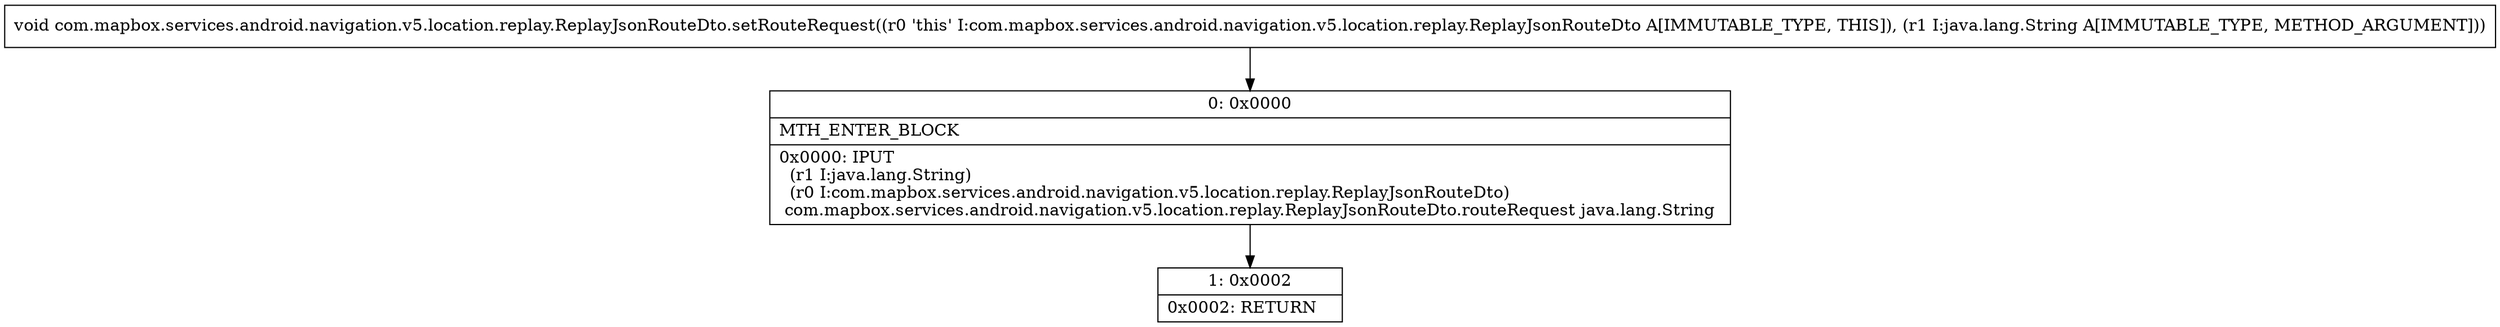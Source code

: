 digraph "CFG forcom.mapbox.services.android.navigation.v5.location.replay.ReplayJsonRouteDto.setRouteRequest(Ljava\/lang\/String;)V" {
Node_0 [shape=record,label="{0\:\ 0x0000|MTH_ENTER_BLOCK\l|0x0000: IPUT  \l  (r1 I:java.lang.String)\l  (r0 I:com.mapbox.services.android.navigation.v5.location.replay.ReplayJsonRouteDto)\l com.mapbox.services.android.navigation.v5.location.replay.ReplayJsonRouteDto.routeRequest java.lang.String \l}"];
Node_1 [shape=record,label="{1\:\ 0x0002|0x0002: RETURN   \l}"];
MethodNode[shape=record,label="{void com.mapbox.services.android.navigation.v5.location.replay.ReplayJsonRouteDto.setRouteRequest((r0 'this' I:com.mapbox.services.android.navigation.v5.location.replay.ReplayJsonRouteDto A[IMMUTABLE_TYPE, THIS]), (r1 I:java.lang.String A[IMMUTABLE_TYPE, METHOD_ARGUMENT])) }"];
MethodNode -> Node_0;
Node_0 -> Node_1;
}

